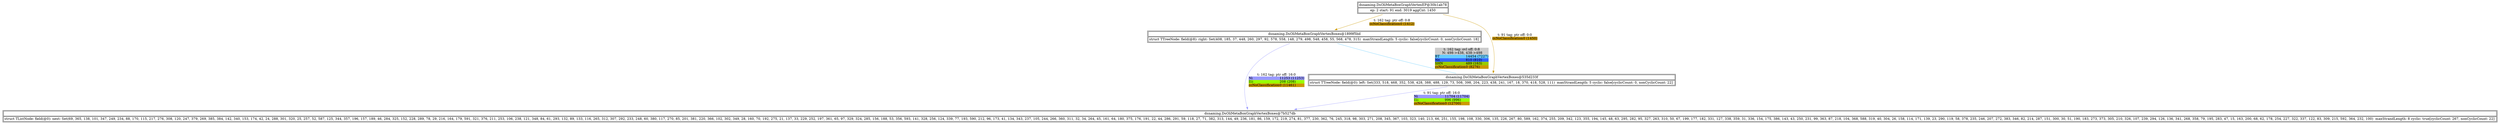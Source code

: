 digraph G {
	"dsnaming.DsOliMetaBoxGraphVertexEP@30b1ab78" -> "dsnaming.DsOliMetaBoxGraphVertexBoxes@1899f5bd" [color = "#CC9900", label = <<TABLE BORDER="0" ALIGN="left" COLOR="black" CELLBORDER="0"  CELLPADDING="0" CELLSPACING="0"><TR><TD COLSPAN="2">t: 162 tag: ptr off: 0:8</TD></TR><TR><TD ALIGN="left" BGCOLOR="#CC9900">ccNoClassification</TD><TD ALIGN="left" BGCOLOR="#CC9900">0 (1412)</TD></TR></TABLE>>]
	"dsnaming.DsOliMetaBoxGraphVertexBoxes@1899f5bd" -> "dsnaming.DsOliMetaBoxGraphVertexBoxes@535d233f" [dir = none, label = <<TABLE BORDER="0" ALIGN="left" BGCOLOR="#CCCCCC" COLOR="black" CELLBORDER="0" CELLPADDING="0" CELLSPACING="0"><TR><TD COLSPAN="2">t: 162 tag: ovl off: 0:8</TD></TR><TR><TD COLSPAN="2"> N: 498-&gt;438, 438-&gt;498</TD></TR><TR><TD ALIGN="left" BGCOLOR="#66CCFF">BT</TD><TD ALIGN="left" BGCOLOR="#66CCFF">14454 (7227)</TD></TR><TR><TD ALIGN="left" BGCOLOR="#3366FF">No</TD><TD ALIGN="left" BGCOLOR="#3366FF">810 (810)</TD></TR><TR><TD ALIGN="left" BGCOLOR="#99CC00">SHN</TD><TD ALIGN="left" BGCOLOR="#99CC00">489 (163)</TD></TR><TR><TD ALIGN="left" BGCOLOR="#CC9900">ccNoClassification</TD><TD ALIGN="left" BGCOLOR="#CC9900">0 (8276)</TD></TR></TABLE>>, color = "#66CCFF"]
	"dsnaming.DsOliMetaBoxGraphVertexBoxes@535d233f" -> "dsnaming.DsOliMetaBoxGraphVertexBoxes@7b527db" [color = "#9999FF", label = <<TABLE BORDER="0" ALIGN="left" COLOR="black" CELLBORDER="0"  CELLPADDING="0" CELLSPACING="0"><TR><TD COLSPAN="2">t: 91 tag: ptr off: 16:0</TD></TR><TR><TD ALIGN="left" BGCOLOR="#9999FF">Ni</TD><TD ALIGN="left" BGCOLOR="#9999FF">11704 (11704)</TD></TR><TR><TD ALIGN="left" BGCOLOR="#99FF00">I1i</TD><TD ALIGN="left" BGCOLOR="#99FF00">996 (996)</TD></TR><TR><TD ALIGN="left" BGCOLOR="#CC9900">ccNoClassification</TD><TD ALIGN="left" BGCOLOR="#CC9900">0 (12700)</TD></TR></TABLE>>]
	"dsnaming.DsOliMetaBoxGraphVertexBoxes@1899f5bd" -> "dsnaming.DsOliMetaBoxGraphVertexBoxes@7b527db" [color = "#9999FF", label = <<TABLE BORDER="0" ALIGN="left" COLOR="black" CELLBORDER="0"  CELLPADDING="0" CELLSPACING="0"><TR><TD COLSPAN="2">t: 162 tag: ptr off: 16:0</TD></TR><TR><TD ALIGN="left" BGCOLOR="#9999FF">Ni</TD><TD ALIGN="left" BGCOLOR="#9999FF">11253 (11253)</TD></TR><TR><TD ALIGN="left" BGCOLOR="#99FF00">I1i</TD><TD ALIGN="left" BGCOLOR="#99FF00">208 (208)</TD></TR><TR><TD ALIGN="left" BGCOLOR="#CC9900">ccNoClassification</TD><TD ALIGN="left" BGCOLOR="#CC9900">0 (11461)</TD></TR></TABLE>>]
	"dsnaming.DsOliMetaBoxGraphVertexEP@30b1ab78" -> "dsnaming.DsOliMetaBoxGraphVertexBoxes@535d233f" [color = "#CC9900", label = <<TABLE BORDER="0" ALIGN="left" COLOR="black" CELLBORDER="0"  CELLPADDING="0" CELLSPACING="0"><TR><TD COLSPAN="2">t: 91 tag: ptr off: 0:0</TD></TR><TR><TD ALIGN="left" BGCOLOR="#CC9900">ccNoClassification</TD><TD ALIGN="left" BGCOLOR="#CC9900">0 (1450)</TD></TR></TABLE>>]
	subgraph connected_vertices {
		rankdir = LR
		"dsnaming.DsOliMetaBoxGraphVertexBoxes@535d233f"  [label = <<TABLE><TR><TD COLSPAN="2">dsnaming.DsOliMetaBoxGraphVertexBoxes@535d233f</TD></TR><TR><TD COLSPAN="2">struct TTreeNode: field(@0): left: Set(333, 518, 468, 352, 538, 428, 388, 488, 129, 73, 508, 398, 204, 223, 438, 241, 167, 18, 370, 418, 528, 111)  maxStrandLength: 5 cyclic: false[cyclicCount: 0, nonCyclicCount: 22] </TD></TR></TABLE>>, shape = none]
		"dsnaming.DsOliMetaBoxGraphVertexBoxes@1899f5bd"  [label = <<TABLE><TR><TD COLSPAN="2">dsnaming.DsOliMetaBoxGraphVertexBoxes@1899f5bd</TD></TR><TR><TD COLSPAN="2">struct TTreeNode: field(@8): right: Set(408, 185, 37, 448, 260, 297, 92, 578, 558, 148, 279, 498, 548, 458, 55, 568, 478, 315)  maxStrandLength: 5 cyclic: false[cyclicCount: 0, nonCyclicCount: 18] </TD></TR></TABLE>>, shape = none]
		"dsnaming.DsOliMetaBoxGraphVertexEP@30b1ab78"  [label = <<TABLE><TR><TD COLSPAN="2">dsnaming.DsOliMetaBoxGraphVertexEP@30b1ab78</TD></TR><TR><TD COLSPAN="2">ep: 2 start: 91 end: 3019 aggCnt: 1450</TD></TR></TABLE>>, shape = none]
		"dsnaming.DsOliMetaBoxGraphVertexBoxes@7b527db"  [label = <<TABLE><TR><TD COLSPAN="2">dsnaming.DsOliMetaBoxGraphVertexBoxes@7b527db</TD></TR><TR><TD COLSPAN="2">struct TListNode: field(@0): next: Set(69, 365, 138, 101, 347, 249, 234, 88, 170, 115, 217, 276, 308, 120, 247, 379, 269, 385, 384, 142, 340, 153, 174, 42, 24, 288, 301, 320, 25, 257, 52, 587, 125, 344, 357, 196, 157, 189, 46, 284, 325, 152, 228, 289, 78, 29, 216, 164, 179, 591, 321, 376, 211, 253, 106, 238, 121, 348, 84, 61, 293, 132, 89, 133, 116, 265, 312, 307, 292, 233, 248, 60, 380, 117, 270, 85, 201, 381, 220, 366, 102, 302, 349, 28, 160, 70, 192, 275, 21, 137, 33, 229, 252, 197, 361, 65, 97, 329, 324, 285, 156, 188, 53, 356, 593, 141, 328, 256, 124, 339, 77, 193, 590, 212, 96, 173, 41, 134, 343, 237, 105, 244, 266, 360, 311, 32, 34, 264, 45, 161, 64, 180, 375, 176, 191, 22, 44, 286, 291, 59, 118, 27, 71, 382, 313, 144, 49, 236, 181, 86, 159, 172, 219, 274, 81, 377, 230, 362, 76, 245, 318, 98, 303, 271, 208, 345, 367, 103, 323, 140, 213, 66, 251, 155, 198, 108, 330, 306, 135, 226, 267, 80, 589, 162, 374, 255, 209, 342, 123, 355, 194, 145, 48, 63, 295, 282, 95, 327, 263, 310, 50, 67, 199, 177, 182, 331, 127, 338, 359, 31, 336, 154, 175, 386, 143, 43, 250, 231, 99, 363, 87, 218, 104, 368, 588, 319, 40, 304, 26, 158, 114, 171, 139, 23, 290, 119, 58, 378, 235, 246, 207, 272, 383, 346, 82, 214, 287, 151, 300, 30, 51, 190, 183, 273, 373, 305, 210, 326, 107, 239, 294, 126, 136, 341, 268, 358, 79, 195, 283, 47, 15, 163, 200, 68, 62, 178, 254, 227, 322, 337, 122, 83, 309, 215, 592, 364, 232, 100)  maxStrandLength: 8 cyclic: true[cyclicCount: 267, nonCyclicCount: 22] </TD></TR></TABLE>>, shape = none]
	}
}